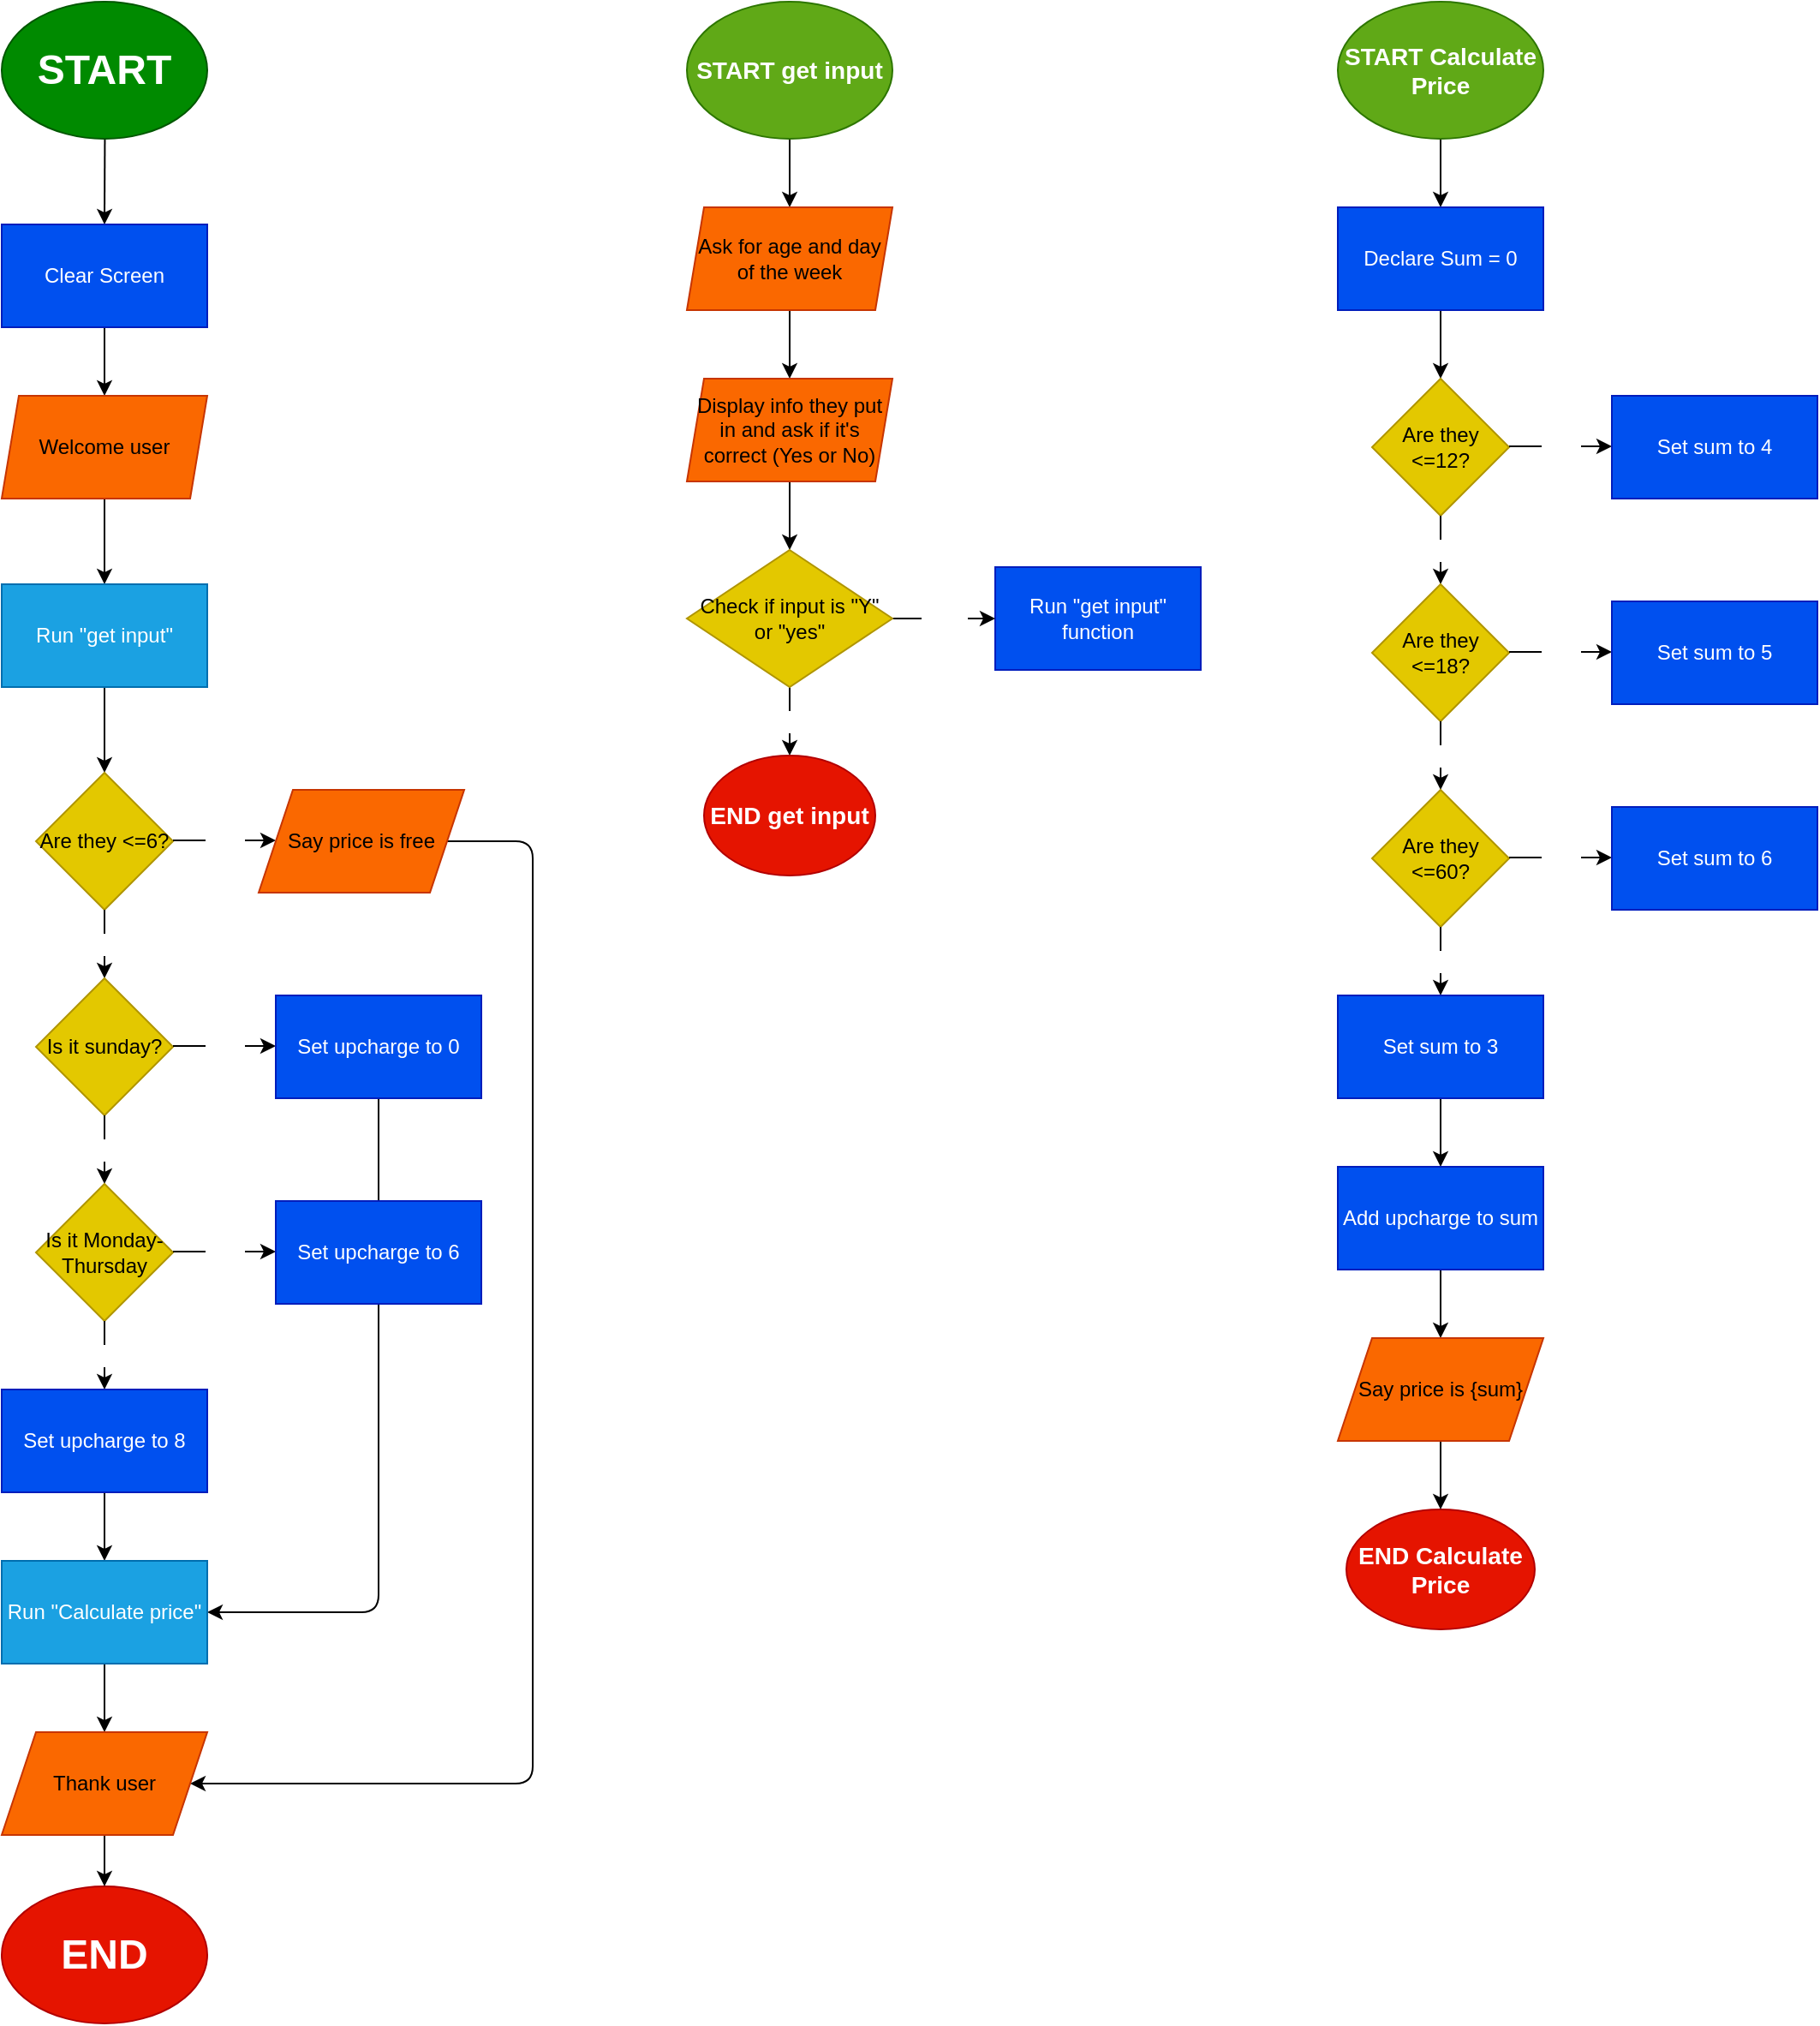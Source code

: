 <mxfile>
    <diagram name="Page-1" id="SWQLnrmFkrThS0bQeGFj">
        <mxGraphModel dx="1810" dy="1375" grid="1" gridSize="10" guides="1" tooltips="1" connect="1" arrows="1" fold="1" page="1" pageScale="1" pageWidth="850" pageHeight="1100" math="0" shadow="0">
            <root>
                <mxCell id="0"/>
                <mxCell id="1" parent="0"/>
                <mxCell id="3" value="" style="edgeStyle=none;html=1;exitX=0.5;exitY=1;exitDx=0;exitDy=0;" parent="1" source="45" target="2" edge="1">
                    <mxGeometry relative="1" as="geometry"/>
                </mxCell>
                <mxCell id="47" value="" style="edgeStyle=none;html=1;fontColor=#FFFFFF;" parent="1" source="inww-lfzmVOaHFKNsn9x-1" target="45" edge="1">
                    <mxGeometry relative="1" as="geometry"/>
                </mxCell>
                <mxCell id="inww-lfzmVOaHFKNsn9x-1" value="&lt;h1&gt;START&lt;br&gt;&lt;/h1&gt;" style="ellipse;whiteSpace=wrap;html=1;fillColor=#008a00;strokeColor=#005700;fontColor=#ffffff;rounded=0;" parent="1" vertex="1">
                    <mxGeometry x="50" y="70" width="120" height="80" as="geometry"/>
                </mxCell>
                <mxCell id="5" value="" style="edgeStyle=none;html=1;" parent="1" edge="1">
                    <mxGeometry relative="1" as="geometry">
                        <mxPoint x="110" y="360" as="sourcePoint"/>
                        <mxPoint x="110" y="410" as="targetPoint"/>
                    </mxGeometry>
                </mxCell>
                <mxCell id="2" value="Welcome user&lt;br&gt;" style="shape=parallelogram;perimeter=parallelogramPerimeter;whiteSpace=wrap;html=1;fixedSize=1;fillColor=#fa6800;fontColor=#000000;strokeColor=#C73500;size=10;" parent="1" vertex="1">
                    <mxGeometry x="50" y="300" width="120" height="60" as="geometry"/>
                </mxCell>
                <mxCell id="20" value="" style="edgeStyle=none;html=1;fontColor=#FFFFFF;" parent="1" source="6" target="19" edge="1">
                    <mxGeometry relative="1" as="geometry"/>
                </mxCell>
                <mxCell id="6" value="Run &quot;get input&quot;" style="rounded=0;whiteSpace=wrap;html=1;fontColor=#ffffff;fillColor=#1ba1e2;strokeColor=#006EAF;" parent="1" vertex="1">
                    <mxGeometry x="50" y="410" width="120" height="60" as="geometry"/>
                </mxCell>
                <mxCell id="9" value="" style="edgeStyle=none;html=1;fontColor=#000000;" parent="1" source="7" target="8" edge="1">
                    <mxGeometry relative="1" as="geometry"/>
                </mxCell>
                <mxCell id="7" value="&lt;h3&gt;START get input&lt;/h3&gt;" style="ellipse;whiteSpace=wrap;html=1;fillColor=#60a917;strokeColor=#2D7600;fontColor=#ffffff;rounded=0;" parent="1" vertex="1">
                    <mxGeometry x="450" y="70" width="120" height="80" as="geometry"/>
                </mxCell>
                <mxCell id="11" value="" style="edgeStyle=none;html=1;fontColor=#000000;entryX=0.5;entryY=0;entryDx=0;entryDy=0;" parent="1" source="8" target="13" edge="1">
                    <mxGeometry relative="1" as="geometry">
                        <mxPoint x="510" y="300" as="targetPoint"/>
                    </mxGeometry>
                </mxCell>
                <mxCell id="8" value="Ask for age and day of the week" style="shape=parallelogram;perimeter=parallelogramPerimeter;whiteSpace=wrap;html=1;fixedSize=1;fillColor=#fa6800;strokeColor=#C73500;fontColor=#000000;rounded=0;size=10;" parent="1" vertex="1">
                    <mxGeometry x="450" y="190" width="120" height="60" as="geometry"/>
                </mxCell>
                <mxCell id="12" value="Run &quot;get input&quot; function" style="rounded=0;whiteSpace=wrap;html=1;fontColor=#ffffff;fillColor=#0050ef;strokeColor=#001DBC;" parent="1" vertex="1">
                    <mxGeometry x="630" y="400" width="120" height="60" as="geometry"/>
                </mxCell>
                <mxCell id="15" value="" style="edgeStyle=none;html=1;fontColor=#000000;" parent="1" source="13" target="14" edge="1">
                    <mxGeometry relative="1" as="geometry"/>
                </mxCell>
                <mxCell id="13" value="Display info they put in and ask if it's correct (Yes or No)" style="shape=parallelogram;perimeter=parallelogramPerimeter;whiteSpace=wrap;html=1;fixedSize=1;fillColor=#fa6800;strokeColor=#C73500;fontColor=#000000;rounded=0;size=10;" parent="1" vertex="1">
                    <mxGeometry x="450" y="290" width="120" height="60" as="geometry"/>
                </mxCell>
                <mxCell id="16" value="False" style="edgeStyle=none;html=1;fontColor=#FFFFFF;" parent="1" source="14" target="12" edge="1">
                    <mxGeometry relative="1" as="geometry"/>
                </mxCell>
                <mxCell id="18" value="&lt;font color=&quot;#ffffff&quot;&gt;True&lt;/font&gt;" style="edgeStyle=none;html=1;fontColor=#000000;" parent="1" source="14" target="17" edge="1">
                    <mxGeometry relative="1" as="geometry"/>
                </mxCell>
                <mxCell id="14" value="Check if input is &quot;Y&quot; or &quot;yes&quot;" style="rhombus;whiteSpace=wrap;html=1;fillColor=#e3c800;strokeColor=#B09500;fontColor=#000000;rounded=0;" parent="1" vertex="1">
                    <mxGeometry x="450" y="390" width="120" height="80" as="geometry"/>
                </mxCell>
                <mxCell id="17" value="&lt;h3&gt;END get input&lt;/h3&gt;" style="ellipse;whiteSpace=wrap;html=1;fillColor=#e51400;strokeColor=#B20000;fontColor=#ffffff;rounded=0;" parent="1" vertex="1">
                    <mxGeometry x="460" y="510" width="100" height="70" as="geometry"/>
                </mxCell>
                <mxCell id="19" value="Are they &amp;lt;=6?" style="rhombus;whiteSpace=wrap;html=1;fillColor=#e3c800;strokeColor=#B09500;fontColor=#000000;rounded=0;" parent="1" vertex="1">
                    <mxGeometry x="70" y="520" width="80" height="80" as="geometry"/>
                </mxCell>
                <mxCell id="21" value="True" style="edgeStyle=none;html=1;fontColor=#FFFFFF;" parent="1" edge="1">
                    <mxGeometry relative="1" as="geometry">
                        <mxPoint x="150" y="559.5" as="sourcePoint"/>
                        <mxPoint x="210" y="559.5" as="targetPoint"/>
                        <mxPoint as="offset"/>
                    </mxGeometry>
                </mxCell>
                <mxCell id="22" value="&lt;font color=&quot;#ffffff&quot;&gt;False&lt;/font&gt;" style="edgeStyle=none;html=1;fontColor=#000000;" parent="1" edge="1">
                    <mxGeometry relative="1" as="geometry">
                        <mxPoint x="110" y="600" as="sourcePoint"/>
                        <mxPoint x="110" y="640" as="targetPoint"/>
                        <mxPoint as="offset"/>
                    </mxGeometry>
                </mxCell>
                <mxCell id="26" value="" style="edgeStyle=none;html=1;fontColor=#FFFFFF;exitX=0.5;exitY=1;exitDx=0;exitDy=0;entryX=1;entryY=0.5;entryDx=0;entryDy=0;" parent="1" source="31" target="43" edge="1">
                    <mxGeometry x="0.018" relative="1" as="geometry">
                        <mxPoint x="180" y="1070" as="targetPoint"/>
                        <mxPoint x="260" y="1140" as="sourcePoint"/>
                        <Array as="points">
                            <mxPoint x="270" y="1010"/>
                        </Array>
                        <mxPoint as="offset"/>
                    </mxGeometry>
                </mxCell>
                <mxCell id="41" style="edgeStyle=none;html=1;fontColor=#FFFFFF;entryX=1;entryY=0.5;entryDx=0;entryDy=0;exitX=1;exitY=0.5;exitDx=0;exitDy=0;" parent="1" source="24" target="83" edge="1">
                    <mxGeometry relative="1" as="geometry">
                        <mxPoint x="350" y="560" as="targetPoint"/>
                        <mxPoint x="340" y="560" as="sourcePoint"/>
                        <Array as="points">
                            <mxPoint x="360" y="560"/>
                            <mxPoint x="360" y="1110"/>
                        </Array>
                    </mxGeometry>
                </mxCell>
                <mxCell id="24" value="Say price is free" style="shape=parallelogram;perimeter=parallelogramPerimeter;whiteSpace=wrap;html=1;fixedSize=1;fontColor=#000000;fillColor=#fa6800;strokeColor=#C73500;size=20;" parent="1" vertex="1">
                    <mxGeometry x="200" y="530" width="120" height="60" as="geometry"/>
                </mxCell>
                <mxCell id="25" value="&lt;h1&gt;END&lt;/h1&gt;" style="ellipse;whiteSpace=wrap;html=1;fontColor=#ffffff;fillColor=#e51400;strokeColor=#B20000;" parent="1" vertex="1">
                    <mxGeometry x="50" y="1170" width="120" height="80" as="geometry"/>
                </mxCell>
                <mxCell id="28" value="Is it sunday?" style="rhombus;whiteSpace=wrap;html=1;fillColor=#e3c800;strokeColor=#B09500;fontColor=#000000;rounded=0;" parent="1" vertex="1">
                    <mxGeometry x="70" y="640" width="80" height="80" as="geometry"/>
                </mxCell>
                <mxCell id="29" value="True" style="edgeStyle=none;html=1;fontColor=#FFFFFF;" parent="1" edge="1">
                    <mxGeometry relative="1" as="geometry">
                        <mxPoint x="150" y="679.5" as="sourcePoint"/>
                        <mxPoint x="210" y="679.5" as="targetPoint"/>
                        <mxPoint as="offset"/>
                    </mxGeometry>
                </mxCell>
                <mxCell id="30" value="&lt;font color=&quot;#ffffff&quot;&gt;False&lt;/font&gt;" style="edgeStyle=none;html=1;fontColor=#000000;" parent="1" edge="1">
                    <mxGeometry relative="1" as="geometry">
                        <mxPoint x="110" y="720" as="sourcePoint"/>
                        <mxPoint x="110" y="760" as="targetPoint"/>
                        <mxPoint as="offset"/>
                    </mxGeometry>
                </mxCell>
                <mxCell id="31" value="Set upcharge to 0" style="shape=parallelogram;perimeter=parallelogramPerimeter;whiteSpace=wrap;html=1;fixedSize=1;fontColor=#ffffff;fillColor=#0050ef;strokeColor=#001DBC;size=-10;" parent="1" vertex="1">
                    <mxGeometry x="210" y="650" width="120" height="60" as="geometry"/>
                </mxCell>
                <mxCell id="32" value="Is it Monday- Thursday" style="rhombus;whiteSpace=wrap;html=1;fillColor=#e3c800;strokeColor=#B09500;fontColor=#000000;rounded=0;" parent="1" vertex="1">
                    <mxGeometry x="70" y="760" width="80" height="80" as="geometry"/>
                </mxCell>
                <mxCell id="33" value="True" style="edgeStyle=none;html=1;fontColor=#FFFFFF;" parent="1" edge="1">
                    <mxGeometry relative="1" as="geometry">
                        <mxPoint x="150" y="799.5" as="sourcePoint"/>
                        <mxPoint x="210" y="799.5" as="targetPoint"/>
                        <mxPoint as="offset"/>
                    </mxGeometry>
                </mxCell>
                <mxCell id="34" value="&lt;font color=&quot;#ffffff&quot;&gt;False&lt;/font&gt;" style="edgeStyle=none;html=1;fontColor=#000000;" parent="1" edge="1">
                    <mxGeometry relative="1" as="geometry">
                        <mxPoint x="110" y="840" as="sourcePoint"/>
                        <mxPoint x="110" y="880" as="targetPoint"/>
                        <mxPoint as="offset"/>
                    </mxGeometry>
                </mxCell>
                <mxCell id="35" value="Set upcharge to 6" style="shape=parallelogram;perimeter=parallelogramPerimeter;whiteSpace=wrap;html=1;fixedSize=1;fontColor=#ffffff;fillColor=#0050ef;strokeColor=#001DBC;size=0;" parent="1" vertex="1">
                    <mxGeometry x="210" y="770" width="120" height="60" as="geometry"/>
                </mxCell>
                <mxCell id="44" value="" style="edgeStyle=none;html=1;fontColor=#FFFFFF;" parent="1" source="39" target="43" edge="1">
                    <mxGeometry relative="1" as="geometry"/>
                </mxCell>
                <mxCell id="39" value="Set upcharge to 8" style="shape=parallelogram;perimeter=parallelogramPerimeter;whiteSpace=wrap;html=1;fixedSize=1;fontColor=#ffffff;fillColor=#0050ef;strokeColor=#001DBC;size=-10;" parent="1" vertex="1">
                    <mxGeometry x="50" y="880" width="120" height="60" as="geometry"/>
                </mxCell>
                <mxCell id="59" value="" style="edgeStyle=none;html=1;fontColor=#FFFFFF;" parent="1" source="43" edge="1">
                    <mxGeometry relative="1" as="geometry">
                        <mxPoint x="110" y="1080" as="targetPoint"/>
                    </mxGeometry>
                </mxCell>
                <mxCell id="43" value="Run &quot;Calculate price&quot;" style="whiteSpace=wrap;html=1;fillColor=#1ba1e2;strokeColor=#006EAF;fontColor=#ffffff;" parent="1" vertex="1">
                    <mxGeometry x="50" y="980" width="120" height="60" as="geometry"/>
                </mxCell>
                <mxCell id="45" value="Clear Screen" style="whiteSpace=wrap;html=1;fillColor=#0050ef;strokeColor=#001DBC;fontColor=#ffffff;" parent="1" vertex="1">
                    <mxGeometry x="50" y="200" width="120" height="60" as="geometry"/>
                </mxCell>
                <mxCell id="48" value="" style="edgeStyle=none;html=1;fontColor=#000000;" parent="1" source="49" edge="1">
                    <mxGeometry relative="1" as="geometry">
                        <mxPoint x="890" y="190" as="targetPoint"/>
                    </mxGeometry>
                </mxCell>
                <mxCell id="49" value="&lt;h3&gt;START Calculate Price&lt;/h3&gt;" style="ellipse;whiteSpace=wrap;html=1;fillColor=#60a917;strokeColor=#2D7600;fontColor=#ffffff;rounded=0;" parent="1" vertex="1">
                    <mxGeometry x="830" y="70" width="120" height="80" as="geometry"/>
                </mxCell>
                <mxCell id="69" value="" style="edgeStyle=none;html=1;fontColor=#FFFFFF;" parent="1" source="52" target="60" edge="1">
                    <mxGeometry relative="1" as="geometry"/>
                </mxCell>
                <mxCell id="52" value="Declare Sum = 0" style="rounded=0;whiteSpace=wrap;html=1;fontColor=#ffffff;fillColor=#0050ef;strokeColor=#001DBC;" parent="1" vertex="1">
                    <mxGeometry x="830" y="190" width="120" height="60" as="geometry"/>
                </mxCell>
                <mxCell id="58" value="&lt;h3&gt;END Calculate Price&lt;/h3&gt;" style="ellipse;whiteSpace=wrap;html=1;fillColor=#e51400;strokeColor=#B20000;fontColor=#ffffff;rounded=0;" parent="1" vertex="1">
                    <mxGeometry x="835" y="950" width="110" height="70" as="geometry"/>
                </mxCell>
                <mxCell id="60" value="Are they &amp;lt;=12?" style="rhombus;whiteSpace=wrap;html=1;fillColor=#e3c800;strokeColor=#B09500;fontColor=#000000;rounded=0;" parent="1" vertex="1">
                    <mxGeometry x="850" y="290" width="80" height="80" as="geometry"/>
                </mxCell>
                <mxCell id="61" value="True" style="edgeStyle=none;html=1;fontColor=#FFFFFF;" parent="1" edge="1">
                    <mxGeometry relative="1" as="geometry">
                        <mxPoint x="930" y="329.5" as="sourcePoint"/>
                        <mxPoint x="990" y="329.5" as="targetPoint"/>
                        <mxPoint as="offset"/>
                    </mxGeometry>
                </mxCell>
                <mxCell id="62" value="&lt;font color=&quot;#ffffff&quot;&gt;False&lt;/font&gt;" style="edgeStyle=none;html=1;fontColor=#000000;" parent="1" edge="1">
                    <mxGeometry relative="1" as="geometry">
                        <mxPoint x="890" y="370" as="sourcePoint"/>
                        <mxPoint x="890" y="410" as="targetPoint"/>
                        <mxPoint as="offset"/>
                    </mxGeometry>
                </mxCell>
                <mxCell id="63" value="Are they &amp;lt;=18?" style="rhombus;whiteSpace=wrap;html=1;fillColor=#e3c800;strokeColor=#B09500;fontColor=#000000;rounded=0;" parent="1" vertex="1">
                    <mxGeometry x="850" y="410" width="80" height="80" as="geometry"/>
                </mxCell>
                <mxCell id="64" value="True" style="edgeStyle=none;html=1;fontColor=#FFFFFF;" parent="1" edge="1">
                    <mxGeometry relative="1" as="geometry">
                        <mxPoint x="930" y="449.5" as="sourcePoint"/>
                        <mxPoint x="990" y="449.5" as="targetPoint"/>
                        <mxPoint as="offset"/>
                    </mxGeometry>
                </mxCell>
                <mxCell id="65" value="&lt;font color=&quot;#ffffff&quot;&gt;False&lt;/font&gt;" style="edgeStyle=none;html=1;fontColor=#000000;" parent="1" edge="1">
                    <mxGeometry relative="1" as="geometry">
                        <mxPoint x="890" y="490" as="sourcePoint"/>
                        <mxPoint x="890" y="530" as="targetPoint"/>
                        <mxPoint as="offset"/>
                    </mxGeometry>
                </mxCell>
                <mxCell id="66" value="Are they &amp;lt;=60?" style="rhombus;whiteSpace=wrap;html=1;fillColor=#e3c800;strokeColor=#B09500;fontColor=#000000;rounded=0;" parent="1" vertex="1">
                    <mxGeometry x="850" y="530" width="80" height="80" as="geometry"/>
                </mxCell>
                <mxCell id="67" value="True" style="edgeStyle=none;html=1;fontColor=#FFFFFF;" parent="1" edge="1">
                    <mxGeometry relative="1" as="geometry">
                        <mxPoint x="930" y="569.5" as="sourcePoint"/>
                        <mxPoint x="990" y="569.5" as="targetPoint"/>
                        <mxPoint as="offset"/>
                    </mxGeometry>
                </mxCell>
                <mxCell id="68" value="&lt;font color=&quot;#ffffff&quot;&gt;False&lt;/font&gt;" style="edgeStyle=none;html=1;fontColor=#000000;" parent="1" edge="1">
                    <mxGeometry relative="1" as="geometry">
                        <mxPoint x="890" y="610" as="sourcePoint"/>
                        <mxPoint x="890" y="650" as="targetPoint"/>
                        <mxPoint as="offset"/>
                    </mxGeometry>
                </mxCell>
                <mxCell id="71" value="Set sum to 4" style="rounded=0;whiteSpace=wrap;html=1;fontColor=#ffffff;fillColor=#0050ef;strokeColor=#001DBC;" parent="1" vertex="1">
                    <mxGeometry x="990" y="300" width="120" height="60" as="geometry"/>
                </mxCell>
                <mxCell id="72" value="Set sum to 5" style="rounded=0;whiteSpace=wrap;html=1;fontColor=#ffffff;fillColor=#0050ef;strokeColor=#001DBC;" parent="1" vertex="1">
                    <mxGeometry x="990" y="420" width="120" height="60" as="geometry"/>
                </mxCell>
                <mxCell id="73" value="Set sum to 6" style="rounded=0;whiteSpace=wrap;html=1;fontColor=#ffffff;fillColor=#0050ef;strokeColor=#001DBC;" parent="1" vertex="1">
                    <mxGeometry x="990" y="540" width="120" height="60" as="geometry"/>
                </mxCell>
                <mxCell id="79" value="" style="edgeStyle=none;html=1;fontColor=#FFFFFF;" parent="1" source="74" target="78" edge="1">
                    <mxGeometry relative="1" as="geometry"/>
                </mxCell>
                <mxCell id="74" value="Set sum to 3" style="rounded=0;whiteSpace=wrap;html=1;fontColor=#ffffff;fillColor=#0050ef;strokeColor=#001DBC;" parent="1" vertex="1">
                    <mxGeometry x="830" y="650" width="120" height="60" as="geometry"/>
                </mxCell>
                <mxCell id="81" value="" style="edgeStyle=none;html=1;fontColor=#FFFFFF;" parent="1" source="78" target="80" edge="1">
                    <mxGeometry relative="1" as="geometry"/>
                </mxCell>
                <mxCell id="78" value="Add upcharge to sum" style="whiteSpace=wrap;html=1;fillColor=#0050ef;strokeColor=#001DBC;fontColor=#ffffff;rounded=0;" parent="1" vertex="1">
                    <mxGeometry x="830" y="750" width="120" height="60" as="geometry"/>
                </mxCell>
                <mxCell id="82" value="" style="edgeStyle=none;html=1;fontColor=#FFFFFF;" parent="1" source="80" target="58" edge="1">
                    <mxGeometry relative="1" as="geometry"/>
                </mxCell>
                <mxCell id="80" value="Say price is {sum}" style="shape=parallelogram;perimeter=parallelogramPerimeter;whiteSpace=wrap;html=1;fixedSize=1;fontColor=#000000;fillColor=#fa6800;strokeColor=#C73500;size=20;" parent="1" vertex="1">
                    <mxGeometry x="830" y="850" width="120" height="60" as="geometry"/>
                </mxCell>
                <mxCell id="84" value="" style="edgeStyle=none;html=1;fontColor=#FFFFFF;" parent="1" source="83" target="25" edge="1">
                    <mxGeometry relative="1" as="geometry"/>
                </mxCell>
                <mxCell id="83" value="Thank user" style="shape=parallelogram;perimeter=parallelogramPerimeter;whiteSpace=wrap;html=1;fixedSize=1;fontColor=#000000;fillColor=#fa6800;strokeColor=#C73500;size=20;" parent="1" vertex="1">
                    <mxGeometry x="50" y="1080" width="120" height="60" as="geometry"/>
                </mxCell>
            </root>
        </mxGraphModel>
    </diagram>
</mxfile>